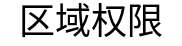 <mxfile version="14.6.12" type="github">
  <diagram id="hJSY4IWrLL6NvOeGapXp" name="第 1 页">
    <mxGraphModel dx="1127" dy="771" grid="1" gridSize="10" guides="1" tooltips="1" connect="1" arrows="1" fold="1" page="1" pageScale="1" pageWidth="827" pageHeight="1169" math="0" shadow="0">
      <root>
        <mxCell id="0" />
        <mxCell id="1" parent="0" />
        <mxCell id="-VVtabqYpNL4-X2GSctc-1" value="&lt;span style=&quot;font-size: 18px&quot;&gt;区域权限&lt;/span&gt;" style="text;html=1;align=center;verticalAlign=middle;resizable=0;points=[];autosize=1;strokeColor=none;" vertex="1" parent="1">
          <mxGeometry x="65" y="130" width="90" height="20" as="geometry" />
        </mxCell>
      </root>
    </mxGraphModel>
  </diagram>
</mxfile>
